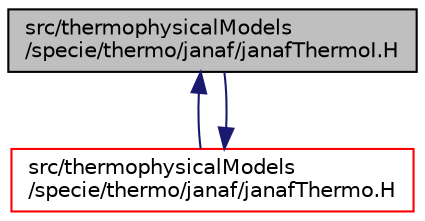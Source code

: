 digraph "src/thermophysicalModels/specie/thermo/janaf/janafThermoI.H"
{
  bgcolor="transparent";
  edge [fontname="Helvetica",fontsize="10",labelfontname="Helvetica",labelfontsize="10"];
  node [fontname="Helvetica",fontsize="10",shape=record];
  Node1 [label="src/thermophysicalModels\l/specie/thermo/janaf/janafThermoI.H",height=0.2,width=0.4,color="black", fillcolor="grey75", style="filled", fontcolor="black"];
  Node1 -> Node2 [dir="back",color="midnightblue",fontsize="10",style="solid",fontname="Helvetica"];
  Node2 [label="src/thermophysicalModels\l/specie/thermo/janaf/janafThermo.H",height=0.2,width=0.4,color="red",URL="$a10599.html"];
  Node2 -> Node1 [dir="back",color="midnightblue",fontsize="10",style="solid",fontname="Helvetica"];
}
